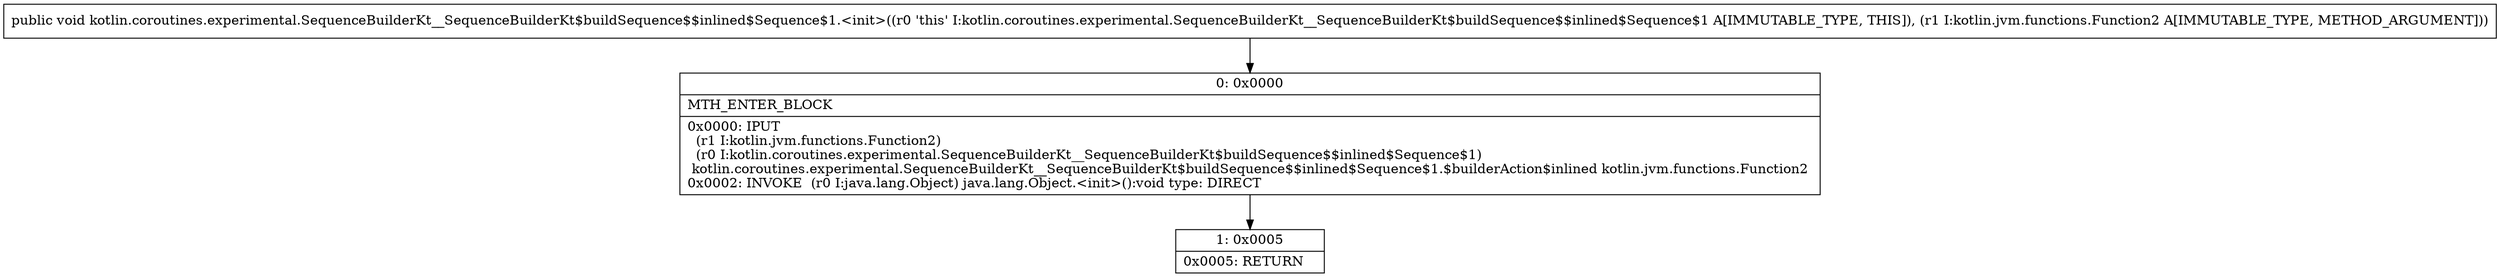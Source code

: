 digraph "CFG forkotlin.coroutines.experimental.SequenceBuilderKt__SequenceBuilderKt$buildSequence$$inlined$Sequence$1.\<init\>(Lkotlin\/jvm\/functions\/Function2;)V" {
Node_0 [shape=record,label="{0\:\ 0x0000|MTH_ENTER_BLOCK\l|0x0000: IPUT  \l  (r1 I:kotlin.jvm.functions.Function2)\l  (r0 I:kotlin.coroutines.experimental.SequenceBuilderKt__SequenceBuilderKt$buildSequence$$inlined$Sequence$1)\l kotlin.coroutines.experimental.SequenceBuilderKt__SequenceBuilderKt$buildSequence$$inlined$Sequence$1.$builderAction$inlined kotlin.jvm.functions.Function2 \l0x0002: INVOKE  (r0 I:java.lang.Object) java.lang.Object.\<init\>():void type: DIRECT \l}"];
Node_1 [shape=record,label="{1\:\ 0x0005|0x0005: RETURN   \l}"];
MethodNode[shape=record,label="{public void kotlin.coroutines.experimental.SequenceBuilderKt__SequenceBuilderKt$buildSequence$$inlined$Sequence$1.\<init\>((r0 'this' I:kotlin.coroutines.experimental.SequenceBuilderKt__SequenceBuilderKt$buildSequence$$inlined$Sequence$1 A[IMMUTABLE_TYPE, THIS]), (r1 I:kotlin.jvm.functions.Function2 A[IMMUTABLE_TYPE, METHOD_ARGUMENT])) }"];
MethodNode -> Node_0;
Node_0 -> Node_1;
}

